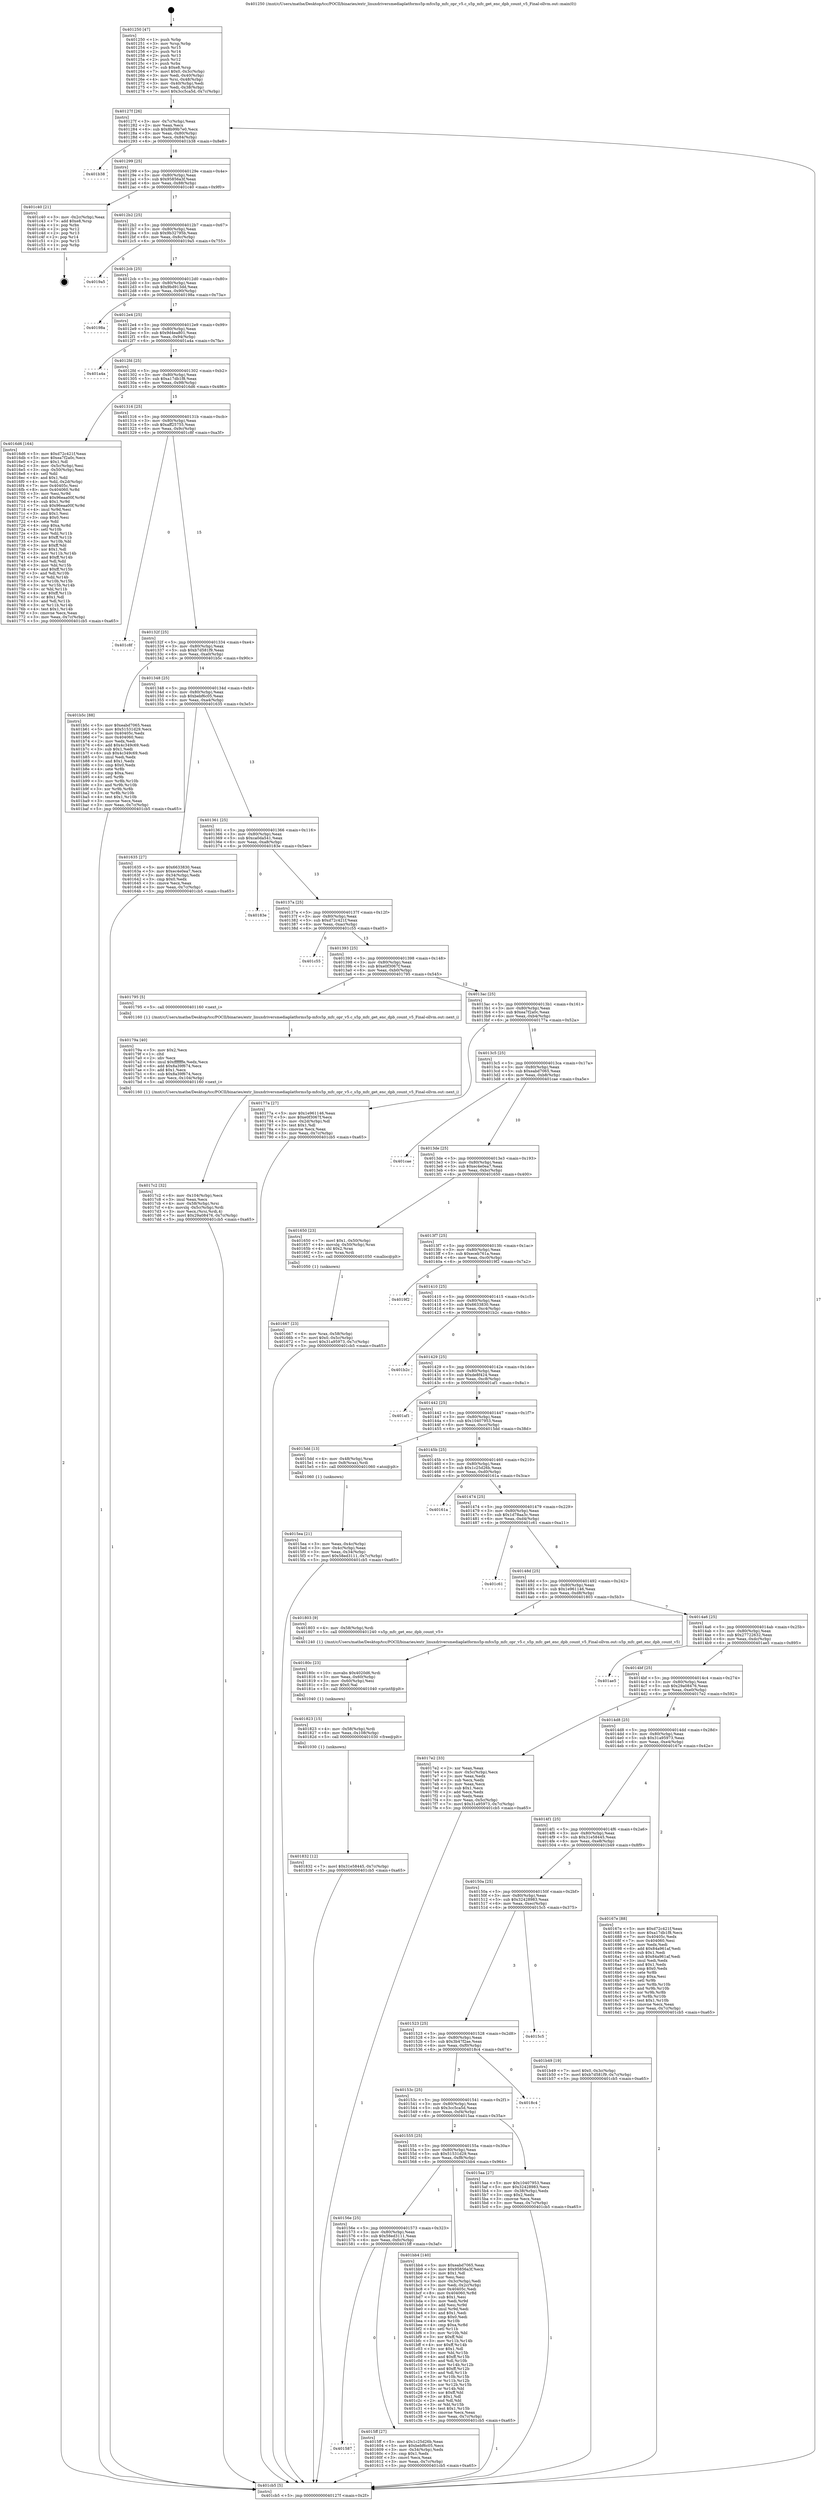 digraph "0x401250" {
  label = "0x401250 (/mnt/c/Users/mathe/Desktop/tcc/POCII/binaries/extr_linuxdriversmediaplatforms5p-mfcs5p_mfc_opr_v5.c_s5p_mfc_get_enc_dpb_count_v5_Final-ollvm.out::main(0))"
  labelloc = "t"
  node[shape=record]

  Entry [label="",width=0.3,height=0.3,shape=circle,fillcolor=black,style=filled]
  "0x40127f" [label="{
     0x40127f [26]\l
     | [instrs]\l
     &nbsp;&nbsp;0x40127f \<+3\>: mov -0x7c(%rbp),%eax\l
     &nbsp;&nbsp;0x401282 \<+2\>: mov %eax,%ecx\l
     &nbsp;&nbsp;0x401284 \<+6\>: sub $0x8b99b7e0,%ecx\l
     &nbsp;&nbsp;0x40128a \<+3\>: mov %eax,-0x80(%rbp)\l
     &nbsp;&nbsp;0x40128d \<+6\>: mov %ecx,-0x84(%rbp)\l
     &nbsp;&nbsp;0x401293 \<+6\>: je 0000000000401b38 \<main+0x8e8\>\l
  }"]
  "0x401b38" [label="{
     0x401b38\l
  }", style=dashed]
  "0x401299" [label="{
     0x401299 [25]\l
     | [instrs]\l
     &nbsp;&nbsp;0x401299 \<+5\>: jmp 000000000040129e \<main+0x4e\>\l
     &nbsp;&nbsp;0x40129e \<+3\>: mov -0x80(%rbp),%eax\l
     &nbsp;&nbsp;0x4012a1 \<+5\>: sub $0x95856a3f,%eax\l
     &nbsp;&nbsp;0x4012a6 \<+6\>: mov %eax,-0x88(%rbp)\l
     &nbsp;&nbsp;0x4012ac \<+6\>: je 0000000000401c40 \<main+0x9f0\>\l
  }"]
  Exit [label="",width=0.3,height=0.3,shape=circle,fillcolor=black,style=filled,peripheries=2]
  "0x401c40" [label="{
     0x401c40 [21]\l
     | [instrs]\l
     &nbsp;&nbsp;0x401c40 \<+3\>: mov -0x2c(%rbp),%eax\l
     &nbsp;&nbsp;0x401c43 \<+7\>: add $0xe8,%rsp\l
     &nbsp;&nbsp;0x401c4a \<+1\>: pop %rbx\l
     &nbsp;&nbsp;0x401c4b \<+2\>: pop %r12\l
     &nbsp;&nbsp;0x401c4d \<+2\>: pop %r13\l
     &nbsp;&nbsp;0x401c4f \<+2\>: pop %r14\l
     &nbsp;&nbsp;0x401c51 \<+2\>: pop %r15\l
     &nbsp;&nbsp;0x401c53 \<+1\>: pop %rbp\l
     &nbsp;&nbsp;0x401c54 \<+1\>: ret\l
  }"]
  "0x4012b2" [label="{
     0x4012b2 [25]\l
     | [instrs]\l
     &nbsp;&nbsp;0x4012b2 \<+5\>: jmp 00000000004012b7 \<main+0x67\>\l
     &nbsp;&nbsp;0x4012b7 \<+3\>: mov -0x80(%rbp),%eax\l
     &nbsp;&nbsp;0x4012ba \<+5\>: sub $0x9b32795b,%eax\l
     &nbsp;&nbsp;0x4012bf \<+6\>: mov %eax,-0x8c(%rbp)\l
     &nbsp;&nbsp;0x4012c5 \<+6\>: je 00000000004019a5 \<main+0x755\>\l
  }"]
  "0x401832" [label="{
     0x401832 [12]\l
     | [instrs]\l
     &nbsp;&nbsp;0x401832 \<+7\>: movl $0x31e58445,-0x7c(%rbp)\l
     &nbsp;&nbsp;0x401839 \<+5\>: jmp 0000000000401cb5 \<main+0xa65\>\l
  }"]
  "0x4019a5" [label="{
     0x4019a5\l
  }", style=dashed]
  "0x4012cb" [label="{
     0x4012cb [25]\l
     | [instrs]\l
     &nbsp;&nbsp;0x4012cb \<+5\>: jmp 00000000004012d0 \<main+0x80\>\l
     &nbsp;&nbsp;0x4012d0 \<+3\>: mov -0x80(%rbp),%eax\l
     &nbsp;&nbsp;0x4012d3 \<+5\>: sub $0x9bd913dd,%eax\l
     &nbsp;&nbsp;0x4012d8 \<+6\>: mov %eax,-0x90(%rbp)\l
     &nbsp;&nbsp;0x4012de \<+6\>: je 000000000040198a \<main+0x73a\>\l
  }"]
  "0x401823" [label="{
     0x401823 [15]\l
     | [instrs]\l
     &nbsp;&nbsp;0x401823 \<+4\>: mov -0x58(%rbp),%rdi\l
     &nbsp;&nbsp;0x401827 \<+6\>: mov %eax,-0x108(%rbp)\l
     &nbsp;&nbsp;0x40182d \<+5\>: call 0000000000401030 \<free@plt\>\l
     | [calls]\l
     &nbsp;&nbsp;0x401030 \{1\} (unknown)\l
  }"]
  "0x40198a" [label="{
     0x40198a\l
  }", style=dashed]
  "0x4012e4" [label="{
     0x4012e4 [25]\l
     | [instrs]\l
     &nbsp;&nbsp;0x4012e4 \<+5\>: jmp 00000000004012e9 \<main+0x99\>\l
     &nbsp;&nbsp;0x4012e9 \<+3\>: mov -0x80(%rbp),%eax\l
     &nbsp;&nbsp;0x4012ec \<+5\>: sub $0x9d4ea801,%eax\l
     &nbsp;&nbsp;0x4012f1 \<+6\>: mov %eax,-0x94(%rbp)\l
     &nbsp;&nbsp;0x4012f7 \<+6\>: je 0000000000401a4a \<main+0x7fa\>\l
  }"]
  "0x40180c" [label="{
     0x40180c [23]\l
     | [instrs]\l
     &nbsp;&nbsp;0x40180c \<+10\>: movabs $0x4020d6,%rdi\l
     &nbsp;&nbsp;0x401816 \<+3\>: mov %eax,-0x60(%rbp)\l
     &nbsp;&nbsp;0x401819 \<+3\>: mov -0x60(%rbp),%esi\l
     &nbsp;&nbsp;0x40181c \<+2\>: mov $0x0,%al\l
     &nbsp;&nbsp;0x40181e \<+5\>: call 0000000000401040 \<printf@plt\>\l
     | [calls]\l
     &nbsp;&nbsp;0x401040 \{1\} (unknown)\l
  }"]
  "0x401a4a" [label="{
     0x401a4a\l
  }", style=dashed]
  "0x4012fd" [label="{
     0x4012fd [25]\l
     | [instrs]\l
     &nbsp;&nbsp;0x4012fd \<+5\>: jmp 0000000000401302 \<main+0xb2\>\l
     &nbsp;&nbsp;0x401302 \<+3\>: mov -0x80(%rbp),%eax\l
     &nbsp;&nbsp;0x401305 \<+5\>: sub $0xa17db1f8,%eax\l
     &nbsp;&nbsp;0x40130a \<+6\>: mov %eax,-0x98(%rbp)\l
     &nbsp;&nbsp;0x401310 \<+6\>: je 00000000004016d6 \<main+0x486\>\l
  }"]
  "0x4017c2" [label="{
     0x4017c2 [32]\l
     | [instrs]\l
     &nbsp;&nbsp;0x4017c2 \<+6\>: mov -0x104(%rbp),%ecx\l
     &nbsp;&nbsp;0x4017c8 \<+3\>: imul %eax,%ecx\l
     &nbsp;&nbsp;0x4017cb \<+4\>: mov -0x58(%rbp),%rsi\l
     &nbsp;&nbsp;0x4017cf \<+4\>: movslq -0x5c(%rbp),%rdi\l
     &nbsp;&nbsp;0x4017d3 \<+3\>: mov %ecx,(%rsi,%rdi,4)\l
     &nbsp;&nbsp;0x4017d6 \<+7\>: movl $0x29a08476,-0x7c(%rbp)\l
     &nbsp;&nbsp;0x4017dd \<+5\>: jmp 0000000000401cb5 \<main+0xa65\>\l
  }"]
  "0x4016d6" [label="{
     0x4016d6 [164]\l
     | [instrs]\l
     &nbsp;&nbsp;0x4016d6 \<+5\>: mov $0xd72c421f,%eax\l
     &nbsp;&nbsp;0x4016db \<+5\>: mov $0xea7f2a0c,%ecx\l
     &nbsp;&nbsp;0x4016e0 \<+2\>: mov $0x1,%dl\l
     &nbsp;&nbsp;0x4016e2 \<+3\>: mov -0x5c(%rbp),%esi\l
     &nbsp;&nbsp;0x4016e5 \<+3\>: cmp -0x50(%rbp),%esi\l
     &nbsp;&nbsp;0x4016e8 \<+4\>: setl %dil\l
     &nbsp;&nbsp;0x4016ec \<+4\>: and $0x1,%dil\l
     &nbsp;&nbsp;0x4016f0 \<+4\>: mov %dil,-0x2d(%rbp)\l
     &nbsp;&nbsp;0x4016f4 \<+7\>: mov 0x40405c,%esi\l
     &nbsp;&nbsp;0x4016fb \<+8\>: mov 0x404060,%r8d\l
     &nbsp;&nbsp;0x401703 \<+3\>: mov %esi,%r9d\l
     &nbsp;&nbsp;0x401706 \<+7\>: add $0x96eaa00f,%r9d\l
     &nbsp;&nbsp;0x40170d \<+4\>: sub $0x1,%r9d\l
     &nbsp;&nbsp;0x401711 \<+7\>: sub $0x96eaa00f,%r9d\l
     &nbsp;&nbsp;0x401718 \<+4\>: imul %r9d,%esi\l
     &nbsp;&nbsp;0x40171c \<+3\>: and $0x1,%esi\l
     &nbsp;&nbsp;0x40171f \<+3\>: cmp $0x0,%esi\l
     &nbsp;&nbsp;0x401722 \<+4\>: sete %dil\l
     &nbsp;&nbsp;0x401726 \<+4\>: cmp $0xa,%r8d\l
     &nbsp;&nbsp;0x40172a \<+4\>: setl %r10b\l
     &nbsp;&nbsp;0x40172e \<+3\>: mov %dil,%r11b\l
     &nbsp;&nbsp;0x401731 \<+4\>: xor $0xff,%r11b\l
     &nbsp;&nbsp;0x401735 \<+3\>: mov %r10b,%bl\l
     &nbsp;&nbsp;0x401738 \<+3\>: xor $0xff,%bl\l
     &nbsp;&nbsp;0x40173b \<+3\>: xor $0x1,%dl\l
     &nbsp;&nbsp;0x40173e \<+3\>: mov %r11b,%r14b\l
     &nbsp;&nbsp;0x401741 \<+4\>: and $0xff,%r14b\l
     &nbsp;&nbsp;0x401745 \<+3\>: and %dl,%dil\l
     &nbsp;&nbsp;0x401748 \<+3\>: mov %bl,%r15b\l
     &nbsp;&nbsp;0x40174b \<+4\>: and $0xff,%r15b\l
     &nbsp;&nbsp;0x40174f \<+3\>: and %dl,%r10b\l
     &nbsp;&nbsp;0x401752 \<+3\>: or %dil,%r14b\l
     &nbsp;&nbsp;0x401755 \<+3\>: or %r10b,%r15b\l
     &nbsp;&nbsp;0x401758 \<+3\>: xor %r15b,%r14b\l
     &nbsp;&nbsp;0x40175b \<+3\>: or %bl,%r11b\l
     &nbsp;&nbsp;0x40175e \<+4\>: xor $0xff,%r11b\l
     &nbsp;&nbsp;0x401762 \<+3\>: or $0x1,%dl\l
     &nbsp;&nbsp;0x401765 \<+3\>: and %dl,%r11b\l
     &nbsp;&nbsp;0x401768 \<+3\>: or %r11b,%r14b\l
     &nbsp;&nbsp;0x40176b \<+4\>: test $0x1,%r14b\l
     &nbsp;&nbsp;0x40176f \<+3\>: cmovne %ecx,%eax\l
     &nbsp;&nbsp;0x401772 \<+3\>: mov %eax,-0x7c(%rbp)\l
     &nbsp;&nbsp;0x401775 \<+5\>: jmp 0000000000401cb5 \<main+0xa65\>\l
  }"]
  "0x401316" [label="{
     0x401316 [25]\l
     | [instrs]\l
     &nbsp;&nbsp;0x401316 \<+5\>: jmp 000000000040131b \<main+0xcb\>\l
     &nbsp;&nbsp;0x40131b \<+3\>: mov -0x80(%rbp),%eax\l
     &nbsp;&nbsp;0x40131e \<+5\>: sub $0xaff25755,%eax\l
     &nbsp;&nbsp;0x401323 \<+6\>: mov %eax,-0x9c(%rbp)\l
     &nbsp;&nbsp;0x401329 \<+6\>: je 0000000000401c8f \<main+0xa3f\>\l
  }"]
  "0x40179a" [label="{
     0x40179a [40]\l
     | [instrs]\l
     &nbsp;&nbsp;0x40179a \<+5\>: mov $0x2,%ecx\l
     &nbsp;&nbsp;0x40179f \<+1\>: cltd\l
     &nbsp;&nbsp;0x4017a0 \<+2\>: idiv %ecx\l
     &nbsp;&nbsp;0x4017a2 \<+6\>: imul $0xfffffffe,%edx,%ecx\l
     &nbsp;&nbsp;0x4017a8 \<+6\>: add $0x8a39f674,%ecx\l
     &nbsp;&nbsp;0x4017ae \<+3\>: add $0x1,%ecx\l
     &nbsp;&nbsp;0x4017b1 \<+6\>: sub $0x8a39f674,%ecx\l
     &nbsp;&nbsp;0x4017b7 \<+6\>: mov %ecx,-0x104(%rbp)\l
     &nbsp;&nbsp;0x4017bd \<+5\>: call 0000000000401160 \<next_i\>\l
     | [calls]\l
     &nbsp;&nbsp;0x401160 \{1\} (/mnt/c/Users/mathe/Desktop/tcc/POCII/binaries/extr_linuxdriversmediaplatforms5p-mfcs5p_mfc_opr_v5.c_s5p_mfc_get_enc_dpb_count_v5_Final-ollvm.out::next_i)\l
  }"]
  "0x401c8f" [label="{
     0x401c8f\l
  }", style=dashed]
  "0x40132f" [label="{
     0x40132f [25]\l
     | [instrs]\l
     &nbsp;&nbsp;0x40132f \<+5\>: jmp 0000000000401334 \<main+0xe4\>\l
     &nbsp;&nbsp;0x401334 \<+3\>: mov -0x80(%rbp),%eax\l
     &nbsp;&nbsp;0x401337 \<+5\>: sub $0xb7d581f9,%eax\l
     &nbsp;&nbsp;0x40133c \<+6\>: mov %eax,-0xa0(%rbp)\l
     &nbsp;&nbsp;0x401342 \<+6\>: je 0000000000401b5c \<main+0x90c\>\l
  }"]
  "0x401667" [label="{
     0x401667 [23]\l
     | [instrs]\l
     &nbsp;&nbsp;0x401667 \<+4\>: mov %rax,-0x58(%rbp)\l
     &nbsp;&nbsp;0x40166b \<+7\>: movl $0x0,-0x5c(%rbp)\l
     &nbsp;&nbsp;0x401672 \<+7\>: movl $0x31a95973,-0x7c(%rbp)\l
     &nbsp;&nbsp;0x401679 \<+5\>: jmp 0000000000401cb5 \<main+0xa65\>\l
  }"]
  "0x401b5c" [label="{
     0x401b5c [88]\l
     | [instrs]\l
     &nbsp;&nbsp;0x401b5c \<+5\>: mov $0xeabd7065,%eax\l
     &nbsp;&nbsp;0x401b61 \<+5\>: mov $0x51531d29,%ecx\l
     &nbsp;&nbsp;0x401b66 \<+7\>: mov 0x40405c,%edx\l
     &nbsp;&nbsp;0x401b6d \<+7\>: mov 0x404060,%esi\l
     &nbsp;&nbsp;0x401b74 \<+2\>: mov %edx,%edi\l
     &nbsp;&nbsp;0x401b76 \<+6\>: add $0x4c349c69,%edi\l
     &nbsp;&nbsp;0x401b7c \<+3\>: sub $0x1,%edi\l
     &nbsp;&nbsp;0x401b7f \<+6\>: sub $0x4c349c69,%edi\l
     &nbsp;&nbsp;0x401b85 \<+3\>: imul %edi,%edx\l
     &nbsp;&nbsp;0x401b88 \<+3\>: and $0x1,%edx\l
     &nbsp;&nbsp;0x401b8b \<+3\>: cmp $0x0,%edx\l
     &nbsp;&nbsp;0x401b8e \<+4\>: sete %r8b\l
     &nbsp;&nbsp;0x401b92 \<+3\>: cmp $0xa,%esi\l
     &nbsp;&nbsp;0x401b95 \<+4\>: setl %r9b\l
     &nbsp;&nbsp;0x401b99 \<+3\>: mov %r8b,%r10b\l
     &nbsp;&nbsp;0x401b9c \<+3\>: and %r9b,%r10b\l
     &nbsp;&nbsp;0x401b9f \<+3\>: xor %r9b,%r8b\l
     &nbsp;&nbsp;0x401ba2 \<+3\>: or %r8b,%r10b\l
     &nbsp;&nbsp;0x401ba5 \<+4\>: test $0x1,%r10b\l
     &nbsp;&nbsp;0x401ba9 \<+3\>: cmovne %ecx,%eax\l
     &nbsp;&nbsp;0x401bac \<+3\>: mov %eax,-0x7c(%rbp)\l
     &nbsp;&nbsp;0x401baf \<+5\>: jmp 0000000000401cb5 \<main+0xa65\>\l
  }"]
  "0x401348" [label="{
     0x401348 [25]\l
     | [instrs]\l
     &nbsp;&nbsp;0x401348 \<+5\>: jmp 000000000040134d \<main+0xfd\>\l
     &nbsp;&nbsp;0x40134d \<+3\>: mov -0x80(%rbp),%eax\l
     &nbsp;&nbsp;0x401350 \<+5\>: sub $0xbebf6c05,%eax\l
     &nbsp;&nbsp;0x401355 \<+6\>: mov %eax,-0xa4(%rbp)\l
     &nbsp;&nbsp;0x40135b \<+6\>: je 0000000000401635 \<main+0x3e5\>\l
  }"]
  "0x401587" [label="{
     0x401587\l
  }", style=dashed]
  "0x401635" [label="{
     0x401635 [27]\l
     | [instrs]\l
     &nbsp;&nbsp;0x401635 \<+5\>: mov $0x6633830,%eax\l
     &nbsp;&nbsp;0x40163a \<+5\>: mov $0xec4e0ea7,%ecx\l
     &nbsp;&nbsp;0x40163f \<+3\>: mov -0x34(%rbp),%edx\l
     &nbsp;&nbsp;0x401642 \<+3\>: cmp $0x0,%edx\l
     &nbsp;&nbsp;0x401645 \<+3\>: cmove %ecx,%eax\l
     &nbsp;&nbsp;0x401648 \<+3\>: mov %eax,-0x7c(%rbp)\l
     &nbsp;&nbsp;0x40164b \<+5\>: jmp 0000000000401cb5 \<main+0xa65\>\l
  }"]
  "0x401361" [label="{
     0x401361 [25]\l
     | [instrs]\l
     &nbsp;&nbsp;0x401361 \<+5\>: jmp 0000000000401366 \<main+0x116\>\l
     &nbsp;&nbsp;0x401366 \<+3\>: mov -0x80(%rbp),%eax\l
     &nbsp;&nbsp;0x401369 \<+5\>: sub $0xca0da541,%eax\l
     &nbsp;&nbsp;0x40136e \<+6\>: mov %eax,-0xa8(%rbp)\l
     &nbsp;&nbsp;0x401374 \<+6\>: je 000000000040183e \<main+0x5ee\>\l
  }"]
  "0x4015ff" [label="{
     0x4015ff [27]\l
     | [instrs]\l
     &nbsp;&nbsp;0x4015ff \<+5\>: mov $0x1c25d26b,%eax\l
     &nbsp;&nbsp;0x401604 \<+5\>: mov $0xbebf6c05,%ecx\l
     &nbsp;&nbsp;0x401609 \<+3\>: mov -0x34(%rbp),%edx\l
     &nbsp;&nbsp;0x40160c \<+3\>: cmp $0x1,%edx\l
     &nbsp;&nbsp;0x40160f \<+3\>: cmovl %ecx,%eax\l
     &nbsp;&nbsp;0x401612 \<+3\>: mov %eax,-0x7c(%rbp)\l
     &nbsp;&nbsp;0x401615 \<+5\>: jmp 0000000000401cb5 \<main+0xa65\>\l
  }"]
  "0x40183e" [label="{
     0x40183e\l
  }", style=dashed]
  "0x40137a" [label="{
     0x40137a [25]\l
     | [instrs]\l
     &nbsp;&nbsp;0x40137a \<+5\>: jmp 000000000040137f \<main+0x12f\>\l
     &nbsp;&nbsp;0x40137f \<+3\>: mov -0x80(%rbp),%eax\l
     &nbsp;&nbsp;0x401382 \<+5\>: sub $0xd72c421f,%eax\l
     &nbsp;&nbsp;0x401387 \<+6\>: mov %eax,-0xac(%rbp)\l
     &nbsp;&nbsp;0x40138d \<+6\>: je 0000000000401c55 \<main+0xa05\>\l
  }"]
  "0x40156e" [label="{
     0x40156e [25]\l
     | [instrs]\l
     &nbsp;&nbsp;0x40156e \<+5\>: jmp 0000000000401573 \<main+0x323\>\l
     &nbsp;&nbsp;0x401573 \<+3\>: mov -0x80(%rbp),%eax\l
     &nbsp;&nbsp;0x401576 \<+5\>: sub $0x58ed3111,%eax\l
     &nbsp;&nbsp;0x40157b \<+6\>: mov %eax,-0xfc(%rbp)\l
     &nbsp;&nbsp;0x401581 \<+6\>: je 00000000004015ff \<main+0x3af\>\l
  }"]
  "0x401c55" [label="{
     0x401c55\l
  }", style=dashed]
  "0x401393" [label="{
     0x401393 [25]\l
     | [instrs]\l
     &nbsp;&nbsp;0x401393 \<+5\>: jmp 0000000000401398 \<main+0x148\>\l
     &nbsp;&nbsp;0x401398 \<+3\>: mov -0x80(%rbp),%eax\l
     &nbsp;&nbsp;0x40139b \<+5\>: sub $0xe0f3067f,%eax\l
     &nbsp;&nbsp;0x4013a0 \<+6\>: mov %eax,-0xb0(%rbp)\l
     &nbsp;&nbsp;0x4013a6 \<+6\>: je 0000000000401795 \<main+0x545\>\l
  }"]
  "0x401bb4" [label="{
     0x401bb4 [140]\l
     | [instrs]\l
     &nbsp;&nbsp;0x401bb4 \<+5\>: mov $0xeabd7065,%eax\l
     &nbsp;&nbsp;0x401bb9 \<+5\>: mov $0x95856a3f,%ecx\l
     &nbsp;&nbsp;0x401bbe \<+2\>: mov $0x1,%dl\l
     &nbsp;&nbsp;0x401bc0 \<+2\>: xor %esi,%esi\l
     &nbsp;&nbsp;0x401bc2 \<+3\>: mov -0x3c(%rbp),%edi\l
     &nbsp;&nbsp;0x401bc5 \<+3\>: mov %edi,-0x2c(%rbp)\l
     &nbsp;&nbsp;0x401bc8 \<+7\>: mov 0x40405c,%edi\l
     &nbsp;&nbsp;0x401bcf \<+8\>: mov 0x404060,%r8d\l
     &nbsp;&nbsp;0x401bd7 \<+3\>: sub $0x1,%esi\l
     &nbsp;&nbsp;0x401bda \<+3\>: mov %edi,%r9d\l
     &nbsp;&nbsp;0x401bdd \<+3\>: add %esi,%r9d\l
     &nbsp;&nbsp;0x401be0 \<+4\>: imul %r9d,%edi\l
     &nbsp;&nbsp;0x401be4 \<+3\>: and $0x1,%edi\l
     &nbsp;&nbsp;0x401be7 \<+3\>: cmp $0x0,%edi\l
     &nbsp;&nbsp;0x401bea \<+4\>: sete %r10b\l
     &nbsp;&nbsp;0x401bee \<+4\>: cmp $0xa,%r8d\l
     &nbsp;&nbsp;0x401bf2 \<+4\>: setl %r11b\l
     &nbsp;&nbsp;0x401bf6 \<+3\>: mov %r10b,%bl\l
     &nbsp;&nbsp;0x401bf9 \<+3\>: xor $0xff,%bl\l
     &nbsp;&nbsp;0x401bfc \<+3\>: mov %r11b,%r14b\l
     &nbsp;&nbsp;0x401bff \<+4\>: xor $0xff,%r14b\l
     &nbsp;&nbsp;0x401c03 \<+3\>: xor $0x1,%dl\l
     &nbsp;&nbsp;0x401c06 \<+3\>: mov %bl,%r15b\l
     &nbsp;&nbsp;0x401c09 \<+4\>: and $0xff,%r15b\l
     &nbsp;&nbsp;0x401c0d \<+3\>: and %dl,%r10b\l
     &nbsp;&nbsp;0x401c10 \<+3\>: mov %r14b,%r12b\l
     &nbsp;&nbsp;0x401c13 \<+4\>: and $0xff,%r12b\l
     &nbsp;&nbsp;0x401c17 \<+3\>: and %dl,%r11b\l
     &nbsp;&nbsp;0x401c1a \<+3\>: or %r10b,%r15b\l
     &nbsp;&nbsp;0x401c1d \<+3\>: or %r11b,%r12b\l
     &nbsp;&nbsp;0x401c20 \<+3\>: xor %r12b,%r15b\l
     &nbsp;&nbsp;0x401c23 \<+3\>: or %r14b,%bl\l
     &nbsp;&nbsp;0x401c26 \<+3\>: xor $0xff,%bl\l
     &nbsp;&nbsp;0x401c29 \<+3\>: or $0x1,%dl\l
     &nbsp;&nbsp;0x401c2c \<+2\>: and %dl,%bl\l
     &nbsp;&nbsp;0x401c2e \<+3\>: or %bl,%r15b\l
     &nbsp;&nbsp;0x401c31 \<+4\>: test $0x1,%r15b\l
     &nbsp;&nbsp;0x401c35 \<+3\>: cmovne %ecx,%eax\l
     &nbsp;&nbsp;0x401c38 \<+3\>: mov %eax,-0x7c(%rbp)\l
     &nbsp;&nbsp;0x401c3b \<+5\>: jmp 0000000000401cb5 \<main+0xa65\>\l
  }"]
  "0x401795" [label="{
     0x401795 [5]\l
     | [instrs]\l
     &nbsp;&nbsp;0x401795 \<+5\>: call 0000000000401160 \<next_i\>\l
     | [calls]\l
     &nbsp;&nbsp;0x401160 \{1\} (/mnt/c/Users/mathe/Desktop/tcc/POCII/binaries/extr_linuxdriversmediaplatforms5p-mfcs5p_mfc_opr_v5.c_s5p_mfc_get_enc_dpb_count_v5_Final-ollvm.out::next_i)\l
  }"]
  "0x4013ac" [label="{
     0x4013ac [25]\l
     | [instrs]\l
     &nbsp;&nbsp;0x4013ac \<+5\>: jmp 00000000004013b1 \<main+0x161\>\l
     &nbsp;&nbsp;0x4013b1 \<+3\>: mov -0x80(%rbp),%eax\l
     &nbsp;&nbsp;0x4013b4 \<+5\>: sub $0xea7f2a0c,%eax\l
     &nbsp;&nbsp;0x4013b9 \<+6\>: mov %eax,-0xb4(%rbp)\l
     &nbsp;&nbsp;0x4013bf \<+6\>: je 000000000040177a \<main+0x52a\>\l
  }"]
  "0x4015ea" [label="{
     0x4015ea [21]\l
     | [instrs]\l
     &nbsp;&nbsp;0x4015ea \<+3\>: mov %eax,-0x4c(%rbp)\l
     &nbsp;&nbsp;0x4015ed \<+3\>: mov -0x4c(%rbp),%eax\l
     &nbsp;&nbsp;0x4015f0 \<+3\>: mov %eax,-0x34(%rbp)\l
     &nbsp;&nbsp;0x4015f3 \<+7\>: movl $0x58ed3111,-0x7c(%rbp)\l
     &nbsp;&nbsp;0x4015fa \<+5\>: jmp 0000000000401cb5 \<main+0xa65\>\l
  }"]
  "0x40177a" [label="{
     0x40177a [27]\l
     | [instrs]\l
     &nbsp;&nbsp;0x40177a \<+5\>: mov $0x1e961146,%eax\l
     &nbsp;&nbsp;0x40177f \<+5\>: mov $0xe0f3067f,%ecx\l
     &nbsp;&nbsp;0x401784 \<+3\>: mov -0x2d(%rbp),%dl\l
     &nbsp;&nbsp;0x401787 \<+3\>: test $0x1,%dl\l
     &nbsp;&nbsp;0x40178a \<+3\>: cmovne %ecx,%eax\l
     &nbsp;&nbsp;0x40178d \<+3\>: mov %eax,-0x7c(%rbp)\l
     &nbsp;&nbsp;0x401790 \<+5\>: jmp 0000000000401cb5 \<main+0xa65\>\l
  }"]
  "0x4013c5" [label="{
     0x4013c5 [25]\l
     | [instrs]\l
     &nbsp;&nbsp;0x4013c5 \<+5\>: jmp 00000000004013ca \<main+0x17a\>\l
     &nbsp;&nbsp;0x4013ca \<+3\>: mov -0x80(%rbp),%eax\l
     &nbsp;&nbsp;0x4013cd \<+5\>: sub $0xeabd7065,%eax\l
     &nbsp;&nbsp;0x4013d2 \<+6\>: mov %eax,-0xb8(%rbp)\l
     &nbsp;&nbsp;0x4013d8 \<+6\>: je 0000000000401cae \<main+0xa5e\>\l
  }"]
  "0x401250" [label="{
     0x401250 [47]\l
     | [instrs]\l
     &nbsp;&nbsp;0x401250 \<+1\>: push %rbp\l
     &nbsp;&nbsp;0x401251 \<+3\>: mov %rsp,%rbp\l
     &nbsp;&nbsp;0x401254 \<+2\>: push %r15\l
     &nbsp;&nbsp;0x401256 \<+2\>: push %r14\l
     &nbsp;&nbsp;0x401258 \<+2\>: push %r13\l
     &nbsp;&nbsp;0x40125a \<+2\>: push %r12\l
     &nbsp;&nbsp;0x40125c \<+1\>: push %rbx\l
     &nbsp;&nbsp;0x40125d \<+7\>: sub $0xe8,%rsp\l
     &nbsp;&nbsp;0x401264 \<+7\>: movl $0x0,-0x3c(%rbp)\l
     &nbsp;&nbsp;0x40126b \<+3\>: mov %edi,-0x40(%rbp)\l
     &nbsp;&nbsp;0x40126e \<+4\>: mov %rsi,-0x48(%rbp)\l
     &nbsp;&nbsp;0x401272 \<+3\>: mov -0x40(%rbp),%edi\l
     &nbsp;&nbsp;0x401275 \<+3\>: mov %edi,-0x38(%rbp)\l
     &nbsp;&nbsp;0x401278 \<+7\>: movl $0x3cc5ca5d,-0x7c(%rbp)\l
  }"]
  "0x401cae" [label="{
     0x401cae\l
  }", style=dashed]
  "0x4013de" [label="{
     0x4013de [25]\l
     | [instrs]\l
     &nbsp;&nbsp;0x4013de \<+5\>: jmp 00000000004013e3 \<main+0x193\>\l
     &nbsp;&nbsp;0x4013e3 \<+3\>: mov -0x80(%rbp),%eax\l
     &nbsp;&nbsp;0x4013e6 \<+5\>: sub $0xec4e0ea7,%eax\l
     &nbsp;&nbsp;0x4013eb \<+6\>: mov %eax,-0xbc(%rbp)\l
     &nbsp;&nbsp;0x4013f1 \<+6\>: je 0000000000401650 \<main+0x400\>\l
  }"]
  "0x401cb5" [label="{
     0x401cb5 [5]\l
     | [instrs]\l
     &nbsp;&nbsp;0x401cb5 \<+5\>: jmp 000000000040127f \<main+0x2f\>\l
  }"]
  "0x401650" [label="{
     0x401650 [23]\l
     | [instrs]\l
     &nbsp;&nbsp;0x401650 \<+7\>: movl $0x1,-0x50(%rbp)\l
     &nbsp;&nbsp;0x401657 \<+4\>: movslq -0x50(%rbp),%rax\l
     &nbsp;&nbsp;0x40165b \<+4\>: shl $0x2,%rax\l
     &nbsp;&nbsp;0x40165f \<+3\>: mov %rax,%rdi\l
     &nbsp;&nbsp;0x401662 \<+5\>: call 0000000000401050 \<malloc@plt\>\l
     | [calls]\l
     &nbsp;&nbsp;0x401050 \{1\} (unknown)\l
  }"]
  "0x4013f7" [label="{
     0x4013f7 [25]\l
     | [instrs]\l
     &nbsp;&nbsp;0x4013f7 \<+5\>: jmp 00000000004013fc \<main+0x1ac\>\l
     &nbsp;&nbsp;0x4013fc \<+3\>: mov -0x80(%rbp),%eax\l
     &nbsp;&nbsp;0x4013ff \<+5\>: sub $0xeceb761a,%eax\l
     &nbsp;&nbsp;0x401404 \<+6\>: mov %eax,-0xc0(%rbp)\l
     &nbsp;&nbsp;0x40140a \<+6\>: je 00000000004019f2 \<main+0x7a2\>\l
  }"]
  "0x401555" [label="{
     0x401555 [25]\l
     | [instrs]\l
     &nbsp;&nbsp;0x401555 \<+5\>: jmp 000000000040155a \<main+0x30a\>\l
     &nbsp;&nbsp;0x40155a \<+3\>: mov -0x80(%rbp),%eax\l
     &nbsp;&nbsp;0x40155d \<+5\>: sub $0x51531d29,%eax\l
     &nbsp;&nbsp;0x401562 \<+6\>: mov %eax,-0xf8(%rbp)\l
     &nbsp;&nbsp;0x401568 \<+6\>: je 0000000000401bb4 \<main+0x964\>\l
  }"]
  "0x4019f2" [label="{
     0x4019f2\l
  }", style=dashed]
  "0x401410" [label="{
     0x401410 [25]\l
     | [instrs]\l
     &nbsp;&nbsp;0x401410 \<+5\>: jmp 0000000000401415 \<main+0x1c5\>\l
     &nbsp;&nbsp;0x401415 \<+3\>: mov -0x80(%rbp),%eax\l
     &nbsp;&nbsp;0x401418 \<+5\>: sub $0x6633830,%eax\l
     &nbsp;&nbsp;0x40141d \<+6\>: mov %eax,-0xc4(%rbp)\l
     &nbsp;&nbsp;0x401423 \<+6\>: je 0000000000401b2c \<main+0x8dc\>\l
  }"]
  "0x4015aa" [label="{
     0x4015aa [27]\l
     | [instrs]\l
     &nbsp;&nbsp;0x4015aa \<+5\>: mov $0x10407953,%eax\l
     &nbsp;&nbsp;0x4015af \<+5\>: mov $0x32428983,%ecx\l
     &nbsp;&nbsp;0x4015b4 \<+3\>: mov -0x38(%rbp),%edx\l
     &nbsp;&nbsp;0x4015b7 \<+3\>: cmp $0x2,%edx\l
     &nbsp;&nbsp;0x4015ba \<+3\>: cmovne %ecx,%eax\l
     &nbsp;&nbsp;0x4015bd \<+3\>: mov %eax,-0x7c(%rbp)\l
     &nbsp;&nbsp;0x4015c0 \<+5\>: jmp 0000000000401cb5 \<main+0xa65\>\l
  }"]
  "0x401b2c" [label="{
     0x401b2c\l
  }", style=dashed]
  "0x401429" [label="{
     0x401429 [25]\l
     | [instrs]\l
     &nbsp;&nbsp;0x401429 \<+5\>: jmp 000000000040142e \<main+0x1de\>\l
     &nbsp;&nbsp;0x40142e \<+3\>: mov -0x80(%rbp),%eax\l
     &nbsp;&nbsp;0x401431 \<+5\>: sub $0xde8f424,%eax\l
     &nbsp;&nbsp;0x401436 \<+6\>: mov %eax,-0xc8(%rbp)\l
     &nbsp;&nbsp;0x40143c \<+6\>: je 0000000000401af1 \<main+0x8a1\>\l
  }"]
  "0x40153c" [label="{
     0x40153c [25]\l
     | [instrs]\l
     &nbsp;&nbsp;0x40153c \<+5\>: jmp 0000000000401541 \<main+0x2f1\>\l
     &nbsp;&nbsp;0x401541 \<+3\>: mov -0x80(%rbp),%eax\l
     &nbsp;&nbsp;0x401544 \<+5\>: sub $0x3cc5ca5d,%eax\l
     &nbsp;&nbsp;0x401549 \<+6\>: mov %eax,-0xf4(%rbp)\l
     &nbsp;&nbsp;0x40154f \<+6\>: je 00000000004015aa \<main+0x35a\>\l
  }"]
  "0x401af1" [label="{
     0x401af1\l
  }", style=dashed]
  "0x401442" [label="{
     0x401442 [25]\l
     | [instrs]\l
     &nbsp;&nbsp;0x401442 \<+5\>: jmp 0000000000401447 \<main+0x1f7\>\l
     &nbsp;&nbsp;0x401447 \<+3\>: mov -0x80(%rbp),%eax\l
     &nbsp;&nbsp;0x40144a \<+5\>: sub $0x10407953,%eax\l
     &nbsp;&nbsp;0x40144f \<+6\>: mov %eax,-0xcc(%rbp)\l
     &nbsp;&nbsp;0x401455 \<+6\>: je 00000000004015dd \<main+0x38d\>\l
  }"]
  "0x4018c4" [label="{
     0x4018c4\l
  }", style=dashed]
  "0x4015dd" [label="{
     0x4015dd [13]\l
     | [instrs]\l
     &nbsp;&nbsp;0x4015dd \<+4\>: mov -0x48(%rbp),%rax\l
     &nbsp;&nbsp;0x4015e1 \<+4\>: mov 0x8(%rax),%rdi\l
     &nbsp;&nbsp;0x4015e5 \<+5\>: call 0000000000401060 \<atoi@plt\>\l
     | [calls]\l
     &nbsp;&nbsp;0x401060 \{1\} (unknown)\l
  }"]
  "0x40145b" [label="{
     0x40145b [25]\l
     | [instrs]\l
     &nbsp;&nbsp;0x40145b \<+5\>: jmp 0000000000401460 \<main+0x210\>\l
     &nbsp;&nbsp;0x401460 \<+3\>: mov -0x80(%rbp),%eax\l
     &nbsp;&nbsp;0x401463 \<+5\>: sub $0x1c25d26b,%eax\l
     &nbsp;&nbsp;0x401468 \<+6\>: mov %eax,-0xd0(%rbp)\l
     &nbsp;&nbsp;0x40146e \<+6\>: je 000000000040161a \<main+0x3ca\>\l
  }"]
  "0x401523" [label="{
     0x401523 [25]\l
     | [instrs]\l
     &nbsp;&nbsp;0x401523 \<+5\>: jmp 0000000000401528 \<main+0x2d8\>\l
     &nbsp;&nbsp;0x401528 \<+3\>: mov -0x80(%rbp),%eax\l
     &nbsp;&nbsp;0x40152b \<+5\>: sub $0x3b47f2ae,%eax\l
     &nbsp;&nbsp;0x401530 \<+6\>: mov %eax,-0xf0(%rbp)\l
     &nbsp;&nbsp;0x401536 \<+6\>: je 00000000004018c4 \<main+0x674\>\l
  }"]
  "0x40161a" [label="{
     0x40161a\l
  }", style=dashed]
  "0x401474" [label="{
     0x401474 [25]\l
     | [instrs]\l
     &nbsp;&nbsp;0x401474 \<+5\>: jmp 0000000000401479 \<main+0x229\>\l
     &nbsp;&nbsp;0x401479 \<+3\>: mov -0x80(%rbp),%eax\l
     &nbsp;&nbsp;0x40147c \<+5\>: sub $0x1d78aa3c,%eax\l
     &nbsp;&nbsp;0x401481 \<+6\>: mov %eax,-0xd4(%rbp)\l
     &nbsp;&nbsp;0x401487 \<+6\>: je 0000000000401c61 \<main+0xa11\>\l
  }"]
  "0x4015c5" [label="{
     0x4015c5\l
  }", style=dashed]
  "0x401c61" [label="{
     0x401c61\l
  }", style=dashed]
  "0x40148d" [label="{
     0x40148d [25]\l
     | [instrs]\l
     &nbsp;&nbsp;0x40148d \<+5\>: jmp 0000000000401492 \<main+0x242\>\l
     &nbsp;&nbsp;0x401492 \<+3\>: mov -0x80(%rbp),%eax\l
     &nbsp;&nbsp;0x401495 \<+5\>: sub $0x1e961146,%eax\l
     &nbsp;&nbsp;0x40149a \<+6\>: mov %eax,-0xd8(%rbp)\l
     &nbsp;&nbsp;0x4014a0 \<+6\>: je 0000000000401803 \<main+0x5b3\>\l
  }"]
  "0x40150a" [label="{
     0x40150a [25]\l
     | [instrs]\l
     &nbsp;&nbsp;0x40150a \<+5\>: jmp 000000000040150f \<main+0x2bf\>\l
     &nbsp;&nbsp;0x40150f \<+3\>: mov -0x80(%rbp),%eax\l
     &nbsp;&nbsp;0x401512 \<+5\>: sub $0x32428983,%eax\l
     &nbsp;&nbsp;0x401517 \<+6\>: mov %eax,-0xec(%rbp)\l
     &nbsp;&nbsp;0x40151d \<+6\>: je 00000000004015c5 \<main+0x375\>\l
  }"]
  "0x401803" [label="{
     0x401803 [9]\l
     | [instrs]\l
     &nbsp;&nbsp;0x401803 \<+4\>: mov -0x58(%rbp),%rdi\l
     &nbsp;&nbsp;0x401807 \<+5\>: call 0000000000401240 \<s5p_mfc_get_enc_dpb_count_v5\>\l
     | [calls]\l
     &nbsp;&nbsp;0x401240 \{1\} (/mnt/c/Users/mathe/Desktop/tcc/POCII/binaries/extr_linuxdriversmediaplatforms5p-mfcs5p_mfc_opr_v5.c_s5p_mfc_get_enc_dpb_count_v5_Final-ollvm.out::s5p_mfc_get_enc_dpb_count_v5)\l
  }"]
  "0x4014a6" [label="{
     0x4014a6 [25]\l
     | [instrs]\l
     &nbsp;&nbsp;0x4014a6 \<+5\>: jmp 00000000004014ab \<main+0x25b\>\l
     &nbsp;&nbsp;0x4014ab \<+3\>: mov -0x80(%rbp),%eax\l
     &nbsp;&nbsp;0x4014ae \<+5\>: sub $0x27722632,%eax\l
     &nbsp;&nbsp;0x4014b3 \<+6\>: mov %eax,-0xdc(%rbp)\l
     &nbsp;&nbsp;0x4014b9 \<+6\>: je 0000000000401ae5 \<main+0x895\>\l
  }"]
  "0x401b49" [label="{
     0x401b49 [19]\l
     | [instrs]\l
     &nbsp;&nbsp;0x401b49 \<+7\>: movl $0x0,-0x3c(%rbp)\l
     &nbsp;&nbsp;0x401b50 \<+7\>: movl $0xb7d581f9,-0x7c(%rbp)\l
     &nbsp;&nbsp;0x401b57 \<+5\>: jmp 0000000000401cb5 \<main+0xa65\>\l
  }"]
  "0x401ae5" [label="{
     0x401ae5\l
  }", style=dashed]
  "0x4014bf" [label="{
     0x4014bf [25]\l
     | [instrs]\l
     &nbsp;&nbsp;0x4014bf \<+5\>: jmp 00000000004014c4 \<main+0x274\>\l
     &nbsp;&nbsp;0x4014c4 \<+3\>: mov -0x80(%rbp),%eax\l
     &nbsp;&nbsp;0x4014c7 \<+5\>: sub $0x29a08476,%eax\l
     &nbsp;&nbsp;0x4014cc \<+6\>: mov %eax,-0xe0(%rbp)\l
     &nbsp;&nbsp;0x4014d2 \<+6\>: je 00000000004017e2 \<main+0x592\>\l
  }"]
  "0x4014f1" [label="{
     0x4014f1 [25]\l
     | [instrs]\l
     &nbsp;&nbsp;0x4014f1 \<+5\>: jmp 00000000004014f6 \<main+0x2a6\>\l
     &nbsp;&nbsp;0x4014f6 \<+3\>: mov -0x80(%rbp),%eax\l
     &nbsp;&nbsp;0x4014f9 \<+5\>: sub $0x31e58445,%eax\l
     &nbsp;&nbsp;0x4014fe \<+6\>: mov %eax,-0xe8(%rbp)\l
     &nbsp;&nbsp;0x401504 \<+6\>: je 0000000000401b49 \<main+0x8f9\>\l
  }"]
  "0x4017e2" [label="{
     0x4017e2 [33]\l
     | [instrs]\l
     &nbsp;&nbsp;0x4017e2 \<+2\>: xor %eax,%eax\l
     &nbsp;&nbsp;0x4017e4 \<+3\>: mov -0x5c(%rbp),%ecx\l
     &nbsp;&nbsp;0x4017e7 \<+2\>: mov %eax,%edx\l
     &nbsp;&nbsp;0x4017e9 \<+2\>: sub %ecx,%edx\l
     &nbsp;&nbsp;0x4017eb \<+2\>: mov %eax,%ecx\l
     &nbsp;&nbsp;0x4017ed \<+3\>: sub $0x1,%ecx\l
     &nbsp;&nbsp;0x4017f0 \<+2\>: add %ecx,%edx\l
     &nbsp;&nbsp;0x4017f2 \<+2\>: sub %edx,%eax\l
     &nbsp;&nbsp;0x4017f4 \<+3\>: mov %eax,-0x5c(%rbp)\l
     &nbsp;&nbsp;0x4017f7 \<+7\>: movl $0x31a95973,-0x7c(%rbp)\l
     &nbsp;&nbsp;0x4017fe \<+5\>: jmp 0000000000401cb5 \<main+0xa65\>\l
  }"]
  "0x4014d8" [label="{
     0x4014d8 [25]\l
     | [instrs]\l
     &nbsp;&nbsp;0x4014d8 \<+5\>: jmp 00000000004014dd \<main+0x28d\>\l
     &nbsp;&nbsp;0x4014dd \<+3\>: mov -0x80(%rbp),%eax\l
     &nbsp;&nbsp;0x4014e0 \<+5\>: sub $0x31a95973,%eax\l
     &nbsp;&nbsp;0x4014e5 \<+6\>: mov %eax,-0xe4(%rbp)\l
     &nbsp;&nbsp;0x4014eb \<+6\>: je 000000000040167e \<main+0x42e\>\l
  }"]
  "0x40167e" [label="{
     0x40167e [88]\l
     | [instrs]\l
     &nbsp;&nbsp;0x40167e \<+5\>: mov $0xd72c421f,%eax\l
     &nbsp;&nbsp;0x401683 \<+5\>: mov $0xa17db1f8,%ecx\l
     &nbsp;&nbsp;0x401688 \<+7\>: mov 0x40405c,%edx\l
     &nbsp;&nbsp;0x40168f \<+7\>: mov 0x404060,%esi\l
     &nbsp;&nbsp;0x401696 \<+2\>: mov %edx,%edi\l
     &nbsp;&nbsp;0x401698 \<+6\>: add $0x84a961af,%edi\l
     &nbsp;&nbsp;0x40169e \<+3\>: sub $0x1,%edi\l
     &nbsp;&nbsp;0x4016a1 \<+6\>: sub $0x84a961af,%edi\l
     &nbsp;&nbsp;0x4016a7 \<+3\>: imul %edi,%edx\l
     &nbsp;&nbsp;0x4016aa \<+3\>: and $0x1,%edx\l
     &nbsp;&nbsp;0x4016ad \<+3\>: cmp $0x0,%edx\l
     &nbsp;&nbsp;0x4016b0 \<+4\>: sete %r8b\l
     &nbsp;&nbsp;0x4016b4 \<+3\>: cmp $0xa,%esi\l
     &nbsp;&nbsp;0x4016b7 \<+4\>: setl %r9b\l
     &nbsp;&nbsp;0x4016bb \<+3\>: mov %r8b,%r10b\l
     &nbsp;&nbsp;0x4016be \<+3\>: and %r9b,%r10b\l
     &nbsp;&nbsp;0x4016c1 \<+3\>: xor %r9b,%r8b\l
     &nbsp;&nbsp;0x4016c4 \<+3\>: or %r8b,%r10b\l
     &nbsp;&nbsp;0x4016c7 \<+4\>: test $0x1,%r10b\l
     &nbsp;&nbsp;0x4016cb \<+3\>: cmovne %ecx,%eax\l
     &nbsp;&nbsp;0x4016ce \<+3\>: mov %eax,-0x7c(%rbp)\l
     &nbsp;&nbsp;0x4016d1 \<+5\>: jmp 0000000000401cb5 \<main+0xa65\>\l
  }"]
  Entry -> "0x401250" [label=" 1"]
  "0x40127f" -> "0x401b38" [label=" 0"]
  "0x40127f" -> "0x401299" [label=" 18"]
  "0x401c40" -> Exit [label=" 1"]
  "0x401299" -> "0x401c40" [label=" 1"]
  "0x401299" -> "0x4012b2" [label=" 17"]
  "0x401bb4" -> "0x401cb5" [label=" 1"]
  "0x4012b2" -> "0x4019a5" [label=" 0"]
  "0x4012b2" -> "0x4012cb" [label=" 17"]
  "0x401b5c" -> "0x401cb5" [label=" 1"]
  "0x4012cb" -> "0x40198a" [label=" 0"]
  "0x4012cb" -> "0x4012e4" [label=" 17"]
  "0x401b49" -> "0x401cb5" [label=" 1"]
  "0x4012e4" -> "0x401a4a" [label=" 0"]
  "0x4012e4" -> "0x4012fd" [label=" 17"]
  "0x401832" -> "0x401cb5" [label=" 1"]
  "0x4012fd" -> "0x4016d6" [label=" 2"]
  "0x4012fd" -> "0x401316" [label=" 15"]
  "0x401823" -> "0x401832" [label=" 1"]
  "0x401316" -> "0x401c8f" [label=" 0"]
  "0x401316" -> "0x40132f" [label=" 15"]
  "0x40180c" -> "0x401823" [label=" 1"]
  "0x40132f" -> "0x401b5c" [label=" 1"]
  "0x40132f" -> "0x401348" [label=" 14"]
  "0x401803" -> "0x40180c" [label=" 1"]
  "0x401348" -> "0x401635" [label=" 1"]
  "0x401348" -> "0x401361" [label=" 13"]
  "0x4017e2" -> "0x401cb5" [label=" 1"]
  "0x401361" -> "0x40183e" [label=" 0"]
  "0x401361" -> "0x40137a" [label=" 13"]
  "0x4017c2" -> "0x401cb5" [label=" 1"]
  "0x40137a" -> "0x401c55" [label=" 0"]
  "0x40137a" -> "0x401393" [label=" 13"]
  "0x401795" -> "0x40179a" [label=" 1"]
  "0x401393" -> "0x401795" [label=" 1"]
  "0x401393" -> "0x4013ac" [label=" 12"]
  "0x40177a" -> "0x401cb5" [label=" 2"]
  "0x4013ac" -> "0x40177a" [label=" 2"]
  "0x4013ac" -> "0x4013c5" [label=" 10"]
  "0x40167e" -> "0x401cb5" [label=" 2"]
  "0x4013c5" -> "0x401cae" [label=" 0"]
  "0x4013c5" -> "0x4013de" [label=" 10"]
  "0x401667" -> "0x401cb5" [label=" 1"]
  "0x4013de" -> "0x401650" [label=" 1"]
  "0x4013de" -> "0x4013f7" [label=" 9"]
  "0x401650" -> "0x401667" [label=" 1"]
  "0x4013f7" -> "0x4019f2" [label=" 0"]
  "0x4013f7" -> "0x401410" [label=" 9"]
  "0x401635" -> "0x401cb5" [label=" 1"]
  "0x401410" -> "0x401b2c" [label=" 0"]
  "0x401410" -> "0x401429" [label=" 9"]
  "0x4015ff" -> "0x401cb5" [label=" 1"]
  "0x401429" -> "0x401af1" [label=" 0"]
  "0x401429" -> "0x401442" [label=" 9"]
  "0x40156e" -> "0x4015ff" [label=" 1"]
  "0x401442" -> "0x4015dd" [label=" 1"]
  "0x401442" -> "0x40145b" [label=" 8"]
  "0x40179a" -> "0x4017c2" [label=" 1"]
  "0x40145b" -> "0x40161a" [label=" 0"]
  "0x40145b" -> "0x401474" [label=" 8"]
  "0x401555" -> "0x401bb4" [label=" 1"]
  "0x401474" -> "0x401c61" [label=" 0"]
  "0x401474" -> "0x40148d" [label=" 8"]
  "0x4016d6" -> "0x401cb5" [label=" 2"]
  "0x40148d" -> "0x401803" [label=" 1"]
  "0x40148d" -> "0x4014a6" [label=" 7"]
  "0x4015dd" -> "0x4015ea" [label=" 1"]
  "0x4014a6" -> "0x401ae5" [label=" 0"]
  "0x4014a6" -> "0x4014bf" [label=" 7"]
  "0x401cb5" -> "0x40127f" [label=" 17"]
  "0x4014bf" -> "0x4017e2" [label=" 1"]
  "0x4014bf" -> "0x4014d8" [label=" 6"]
  "0x4015aa" -> "0x401cb5" [label=" 1"]
  "0x4014d8" -> "0x40167e" [label=" 2"]
  "0x4014d8" -> "0x4014f1" [label=" 4"]
  "0x401250" -> "0x40127f" [label=" 1"]
  "0x4014f1" -> "0x401b49" [label=" 1"]
  "0x4014f1" -> "0x40150a" [label=" 3"]
  "0x4015ea" -> "0x401cb5" [label=" 1"]
  "0x40150a" -> "0x4015c5" [label=" 0"]
  "0x40150a" -> "0x401523" [label=" 3"]
  "0x401555" -> "0x40156e" [label=" 1"]
  "0x401523" -> "0x4018c4" [label=" 0"]
  "0x401523" -> "0x40153c" [label=" 3"]
  "0x40156e" -> "0x401587" [label=" 0"]
  "0x40153c" -> "0x4015aa" [label=" 1"]
  "0x40153c" -> "0x401555" [label=" 2"]
}
